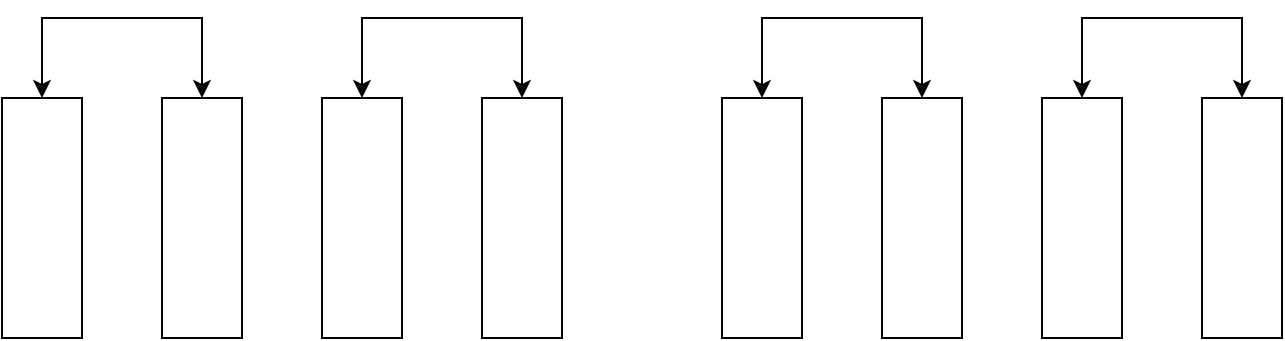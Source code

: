 <mxfile version="22.1.4" type="github">
  <diagram name="Page-1" id="IUTbAycHhZfbYUF3FOJo">
    <mxGraphModel dx="2074" dy="1150" grid="1" gridSize="10" guides="1" tooltips="1" connect="1" arrows="1" fold="1" page="1" pageScale="1" pageWidth="850" pageHeight="1100" math="0" shadow="0">
      <root>
        <mxCell id="0" />
        <mxCell id="1" parent="0" />
        <mxCell id="tdKIKGCB-nvbJtECiJj6-3" value="" style="rounded=0;whiteSpace=wrap;html=1;" vertex="1" parent="1">
          <mxGeometry x="320" y="240" width="40" height="120" as="geometry" />
        </mxCell>
        <mxCell id="tdKIKGCB-nvbJtECiJj6-4" value="" style="rounded=0;whiteSpace=wrap;html=1;" vertex="1" parent="1">
          <mxGeometry x="240" y="240" width="40" height="120" as="geometry" />
        </mxCell>
        <mxCell id="tdKIKGCB-nvbJtECiJj6-9" value="" style="endArrow=classic;startArrow=classic;html=1;rounded=0;exitX=0.5;exitY=0;exitDx=0;exitDy=0;entryX=0.5;entryY=0;entryDx=0;entryDy=0;" edge="1" parent="1" source="tdKIKGCB-nvbJtECiJj6-3" target="tdKIKGCB-nvbJtECiJj6-4">
          <mxGeometry width="50" height="50" relative="1" as="geometry">
            <mxPoint x="400" y="610" as="sourcePoint" />
            <mxPoint x="450" y="560" as="targetPoint" />
            <Array as="points">
              <mxPoint x="340" y="200" />
              <mxPoint x="260" y="200" />
            </Array>
          </mxGeometry>
        </mxCell>
        <mxCell id="tdKIKGCB-nvbJtECiJj6-10" value="" style="rounded=0;whiteSpace=wrap;html=1;" vertex="1" parent="1">
          <mxGeometry x="520" y="240" width="40" height="120" as="geometry" />
        </mxCell>
        <mxCell id="tdKIKGCB-nvbJtECiJj6-11" value="" style="rounded=0;whiteSpace=wrap;html=1;" vertex="1" parent="1">
          <mxGeometry x="440" y="240" width="40" height="120" as="geometry" />
        </mxCell>
        <mxCell id="tdKIKGCB-nvbJtECiJj6-12" value="" style="endArrow=classic;startArrow=classic;html=1;rounded=0;exitX=0.5;exitY=0;exitDx=0;exitDy=0;entryX=0.5;entryY=0;entryDx=0;entryDy=0;" edge="1" parent="1" source="tdKIKGCB-nvbJtECiJj6-10" target="tdKIKGCB-nvbJtECiJj6-11">
          <mxGeometry width="50" height="50" relative="1" as="geometry">
            <mxPoint x="600" y="610" as="sourcePoint" />
            <mxPoint x="650" y="560" as="targetPoint" />
            <Array as="points">
              <mxPoint x="540" y="200" />
              <mxPoint x="460" y="200" />
            </Array>
          </mxGeometry>
        </mxCell>
        <mxCell id="tdKIKGCB-nvbJtECiJj6-13" value="" style="rounded=0;whiteSpace=wrap;html=1;" vertex="1" parent="1">
          <mxGeometry x="680" y="240" width="40" height="120" as="geometry" />
        </mxCell>
        <mxCell id="tdKIKGCB-nvbJtECiJj6-14" value="" style="rounded=0;whiteSpace=wrap;html=1;" vertex="1" parent="1">
          <mxGeometry x="600" y="240" width="40" height="120" as="geometry" />
        </mxCell>
        <mxCell id="tdKIKGCB-nvbJtECiJj6-15" value="" style="endArrow=classic;startArrow=classic;html=1;rounded=0;exitX=0.5;exitY=0;exitDx=0;exitDy=0;entryX=0.5;entryY=0;entryDx=0;entryDy=0;" edge="1" parent="1" source="tdKIKGCB-nvbJtECiJj6-13" target="tdKIKGCB-nvbJtECiJj6-14">
          <mxGeometry width="50" height="50" relative="1" as="geometry">
            <mxPoint x="760" y="610" as="sourcePoint" />
            <mxPoint x="810" y="560" as="targetPoint" />
            <Array as="points">
              <mxPoint x="700" y="200" />
              <mxPoint x="620" y="200" />
            </Array>
          </mxGeometry>
        </mxCell>
        <mxCell id="tdKIKGCB-nvbJtECiJj6-19" value="" style="rounded=0;whiteSpace=wrap;html=1;" vertex="1" parent="1">
          <mxGeometry x="160" y="240" width="40" height="120" as="geometry" />
        </mxCell>
        <mxCell id="tdKIKGCB-nvbJtECiJj6-20" value="" style="rounded=0;whiteSpace=wrap;html=1;" vertex="1" parent="1">
          <mxGeometry x="80" y="240" width="40" height="120" as="geometry" />
        </mxCell>
        <mxCell id="tdKIKGCB-nvbJtECiJj6-21" value="" style="endArrow=classic;startArrow=classic;html=1;rounded=0;exitX=0.5;exitY=0;exitDx=0;exitDy=0;entryX=0.5;entryY=0;entryDx=0;entryDy=0;" edge="1" parent="1" source="tdKIKGCB-nvbJtECiJj6-19" target="tdKIKGCB-nvbJtECiJj6-20">
          <mxGeometry width="50" height="50" relative="1" as="geometry">
            <mxPoint x="240" y="610" as="sourcePoint" />
            <mxPoint x="290" y="560" as="targetPoint" />
            <Array as="points">
              <mxPoint x="180" y="200" />
              <mxPoint x="100" y="200" />
            </Array>
          </mxGeometry>
        </mxCell>
      </root>
    </mxGraphModel>
  </diagram>
</mxfile>
